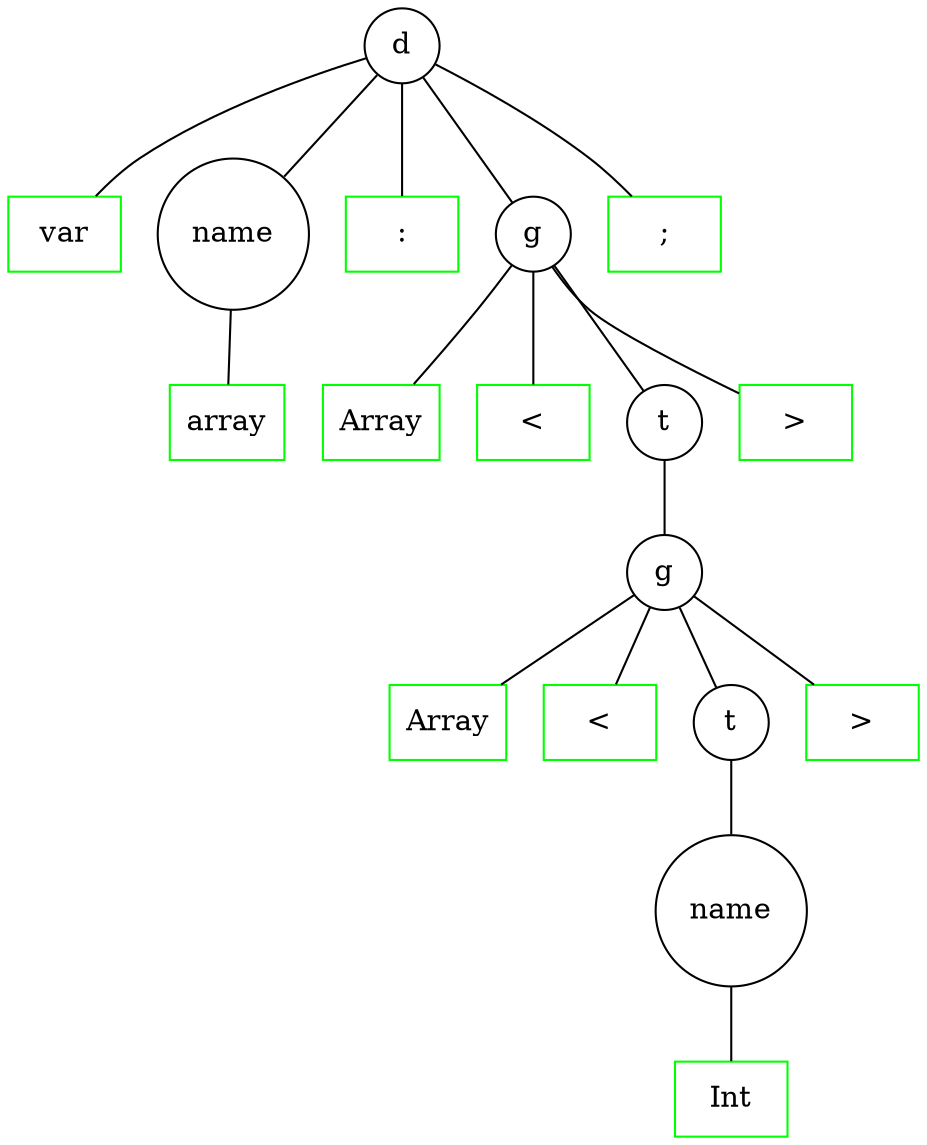 strict graph TranslatorGenerator {
    1[label="d" shape=circle];
    2[label="var" shape=box color=green];
    3[label="name" shape=circle];
    4[label="array" shape=box color=green];
    5[label=":" shape=box color=green];
    6[label="g" shape=circle];
    7[label="Array" shape=box color=green];
    8[label="<" shape=box color=green];
    9[label="t" shape=circle];
    10[label="g" shape=circle];
    11[label="Array" shape=box color=green];
    12[label="<" shape=box color=green];
    13[label="t" shape=circle];
    14[label="name" shape=circle];
    15[label="Int" shape=box color=green];
    16[label=">" shape=box color=green];
    17[label=">" shape=box color=green];
    18[label=";" shape=box color=green];
    1 -- 2;
    1 -- 3;
    3 -- 4;
    1 -- 5;
    1 -- 6;
    6 -- 7;
    6 -- 8;
    6 -- 9;
    9 -- 10;
    10 -- 11;
    10 -- 12;
    10 -- 13;
    13 -- 14;
    14 -- 15;
    10 -- 16;
    6 -- 17;
    1 -- 18;
}
